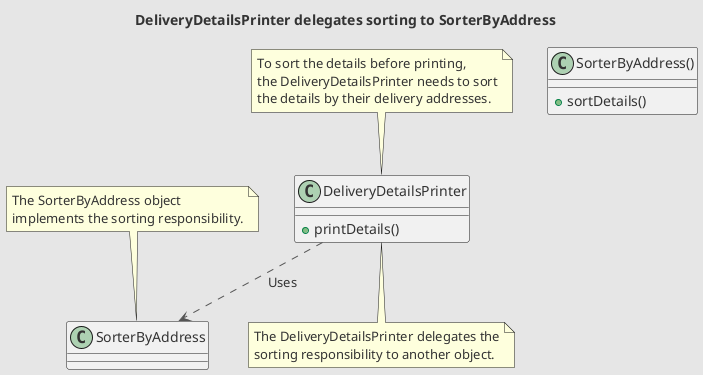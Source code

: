 @startuml

skinparam backgroundColor #E6E6E6

skinparam activity {
  BackgroundColor #E6E6E6
  BorderColor #666666
}

skinparam defaultFontColor #333333
skinparam ArrowColor #555555
title DeliveryDetailsPrinter delegates sorting to SorterByAddress

class DeliveryDetailsPrinter{
    +printDetails()
}

class SorterByAddress(){
    +sortDetails()
}

DeliveryDetailsPrinter ..> SorterByAddress : Uses

note top of DeliveryDetailsPrinter
  To sort the details before printing,
  the DeliveryDetailsPrinter needs to sort
  the details by their delivery addresses.
end note

note top of SorterByAddress
  The SorterByAddress object
  implements the sorting responsibility.
end note

note bottom of DeliveryDetailsPrinter
  The DeliveryDetailsPrinter delegates the
  sorting responsibility to another object.
end note


@enduml